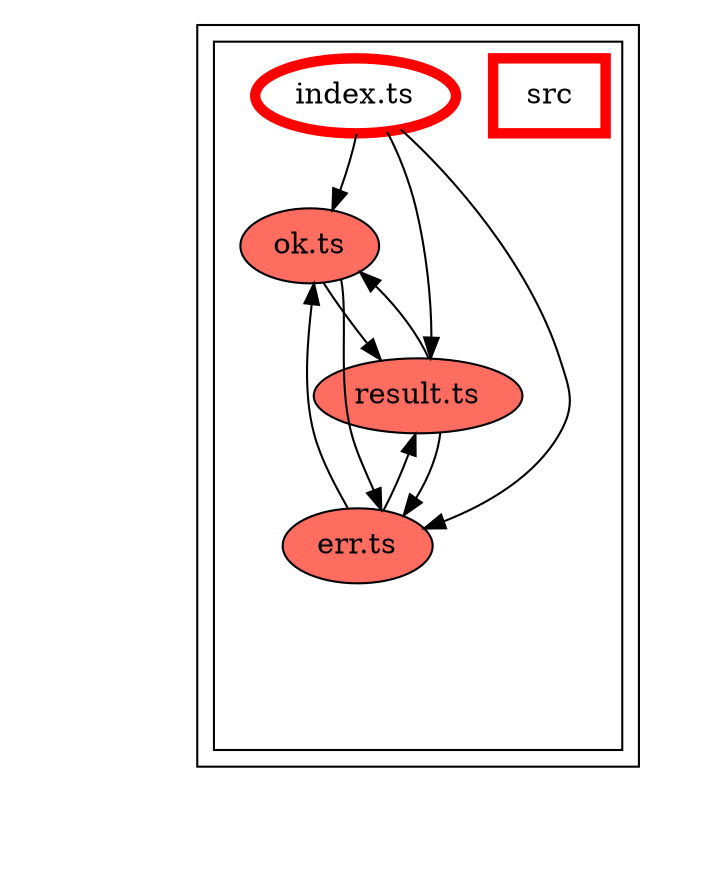 digraph "dependency-graph-[object Object]" {
  compound = true;
  "dependency-graph-[object Object]" [
    style = "invis";
  ];
  "src/ok.ts";
  "src/result.ts";
  "src/err.ts";
  subgraph "cluster_src" {
    color = "#000000";
    label = "";
    "name_src" [
      penwidth = 5;
      shape = "rectangle";
      color = "#ff0000";
      label = "src";
    ];
    "exit_src" [
      style = "invis";
    ];
    subgraph "cluster_src" {
      color = "#000000";
      label = "";
      "name_src" [
        penwidth = 5;
        shape = "rectangle";
        color = "#ff0000";
        label = "src";
      ];
      "exit_src" [
        style = "invis";
      ];
      "src/err.ts" [
        label = "err.ts";
        fillcolor = "#ff6c60";
        style = "rounded,filled";
      ];
      "src/index.ts" [
        label = "index.ts";
        color = "#ff0000";
        penwidth = 5;
      ];
      "src/ok.ts" [
        label = "ok.ts";
        fillcolor = "#ff6c60";
        style = "rounded,filled";
      ];
      "src/result.ts" [
        label = "result.ts";
        fillcolor = "#ff6c60";
        style = "rounded,filled";
      ];
      "src/err.ts" -> "exit_src" [
        style = "invis";
      ];
      "src/index.ts" -> "exit_src" [
        style = "invis";
      ];
      "src/ok.ts" -> "exit_src" [
        style = "invis";
      ];
      "src/result.ts" -> "exit_src" [
        style = "invis";
      ];
    }
    "exit_src" -> "exit_src" [
      style = "invis";
    ];
    "exit_src" -> "exit_src" [
      style = "invis";
    ];
    "exit_src" -> "exit_src" [
      style = "invis";
    ];
    "exit_src" -> "exit_src" [
      style = "invis";
    ];
  }
  "exit_src" -> "dependency-graph-[object Object]" [
    style = "invis";
  ];
  "src/err.ts" -> "src/ok.ts" [
    style = "invis";
  ];
  "src/err.ts" -> "src/ok.ts" [
    style = "solid";
    ltail = "cluster_src/err.ts";
    lhead = "cluster_src/ok.ts";
    color = "black";
  ];
  "src/err.ts" -> "src/result.ts" [
    style = "invis";
  ];
  "src/err.ts" -> "src/result.ts" [
    style = "solid";
    ltail = "cluster_src/err.ts";
    lhead = "cluster_src/result.ts";
    color = "black";
  ];
  "src/index.ts" -> "src/err.ts" [
    style = "invis";
  ];
  "src/index.ts" -> "src/err.ts" [
    style = "solid";
    ltail = "cluster_src/index.ts";
    lhead = "cluster_src/err.ts";
    color = "black";
  ];
  "src/index.ts" -> "src/ok.ts" [
    style = "invis";
  ];
  "src/index.ts" -> "src/ok.ts" [
    style = "solid";
    ltail = "cluster_src/index.ts";
    lhead = "cluster_src/ok.ts";
    color = "black";
  ];
  "src/index.ts" -> "src/result.ts" [
    style = "invis";
  ];
  "src/index.ts" -> "src/result.ts" [
    style = "solid";
    ltail = "cluster_src/index.ts";
    lhead = "cluster_src/result.ts";
    color = "black";
  ];
  "src/ok.ts" -> "src/err.ts" [
    style = "invis";
  ];
  "src/ok.ts" -> "src/err.ts" [
    style = "solid";
    ltail = "cluster_src/ok.ts";
    lhead = "cluster_src/err.ts";
    color = "black";
  ];
  "src/ok.ts" -> "src/result.ts" [
    style = "invis";
  ];
  "src/ok.ts" -> "src/result.ts" [
    style = "solid";
    ltail = "cluster_src/ok.ts";
    lhead = "cluster_src/result.ts";
    color = "black";
  ];
  "src/result.ts" -> "src/err.ts" [
    style = "invis";
  ];
  "src/result.ts" -> "src/err.ts" [
    style = "solid";
    ltail = "cluster_src/result.ts";
    lhead = "cluster_src/err.ts";
    color = "black";
  ];
  "src/result.ts" -> "src/ok.ts" [
    style = "invis";
  ];
  "src/result.ts" -> "src/ok.ts" [
    style = "solid";
    ltail = "cluster_src/result.ts";
    lhead = "cluster_src/ok.ts";
    color = "black";
  ];
}
